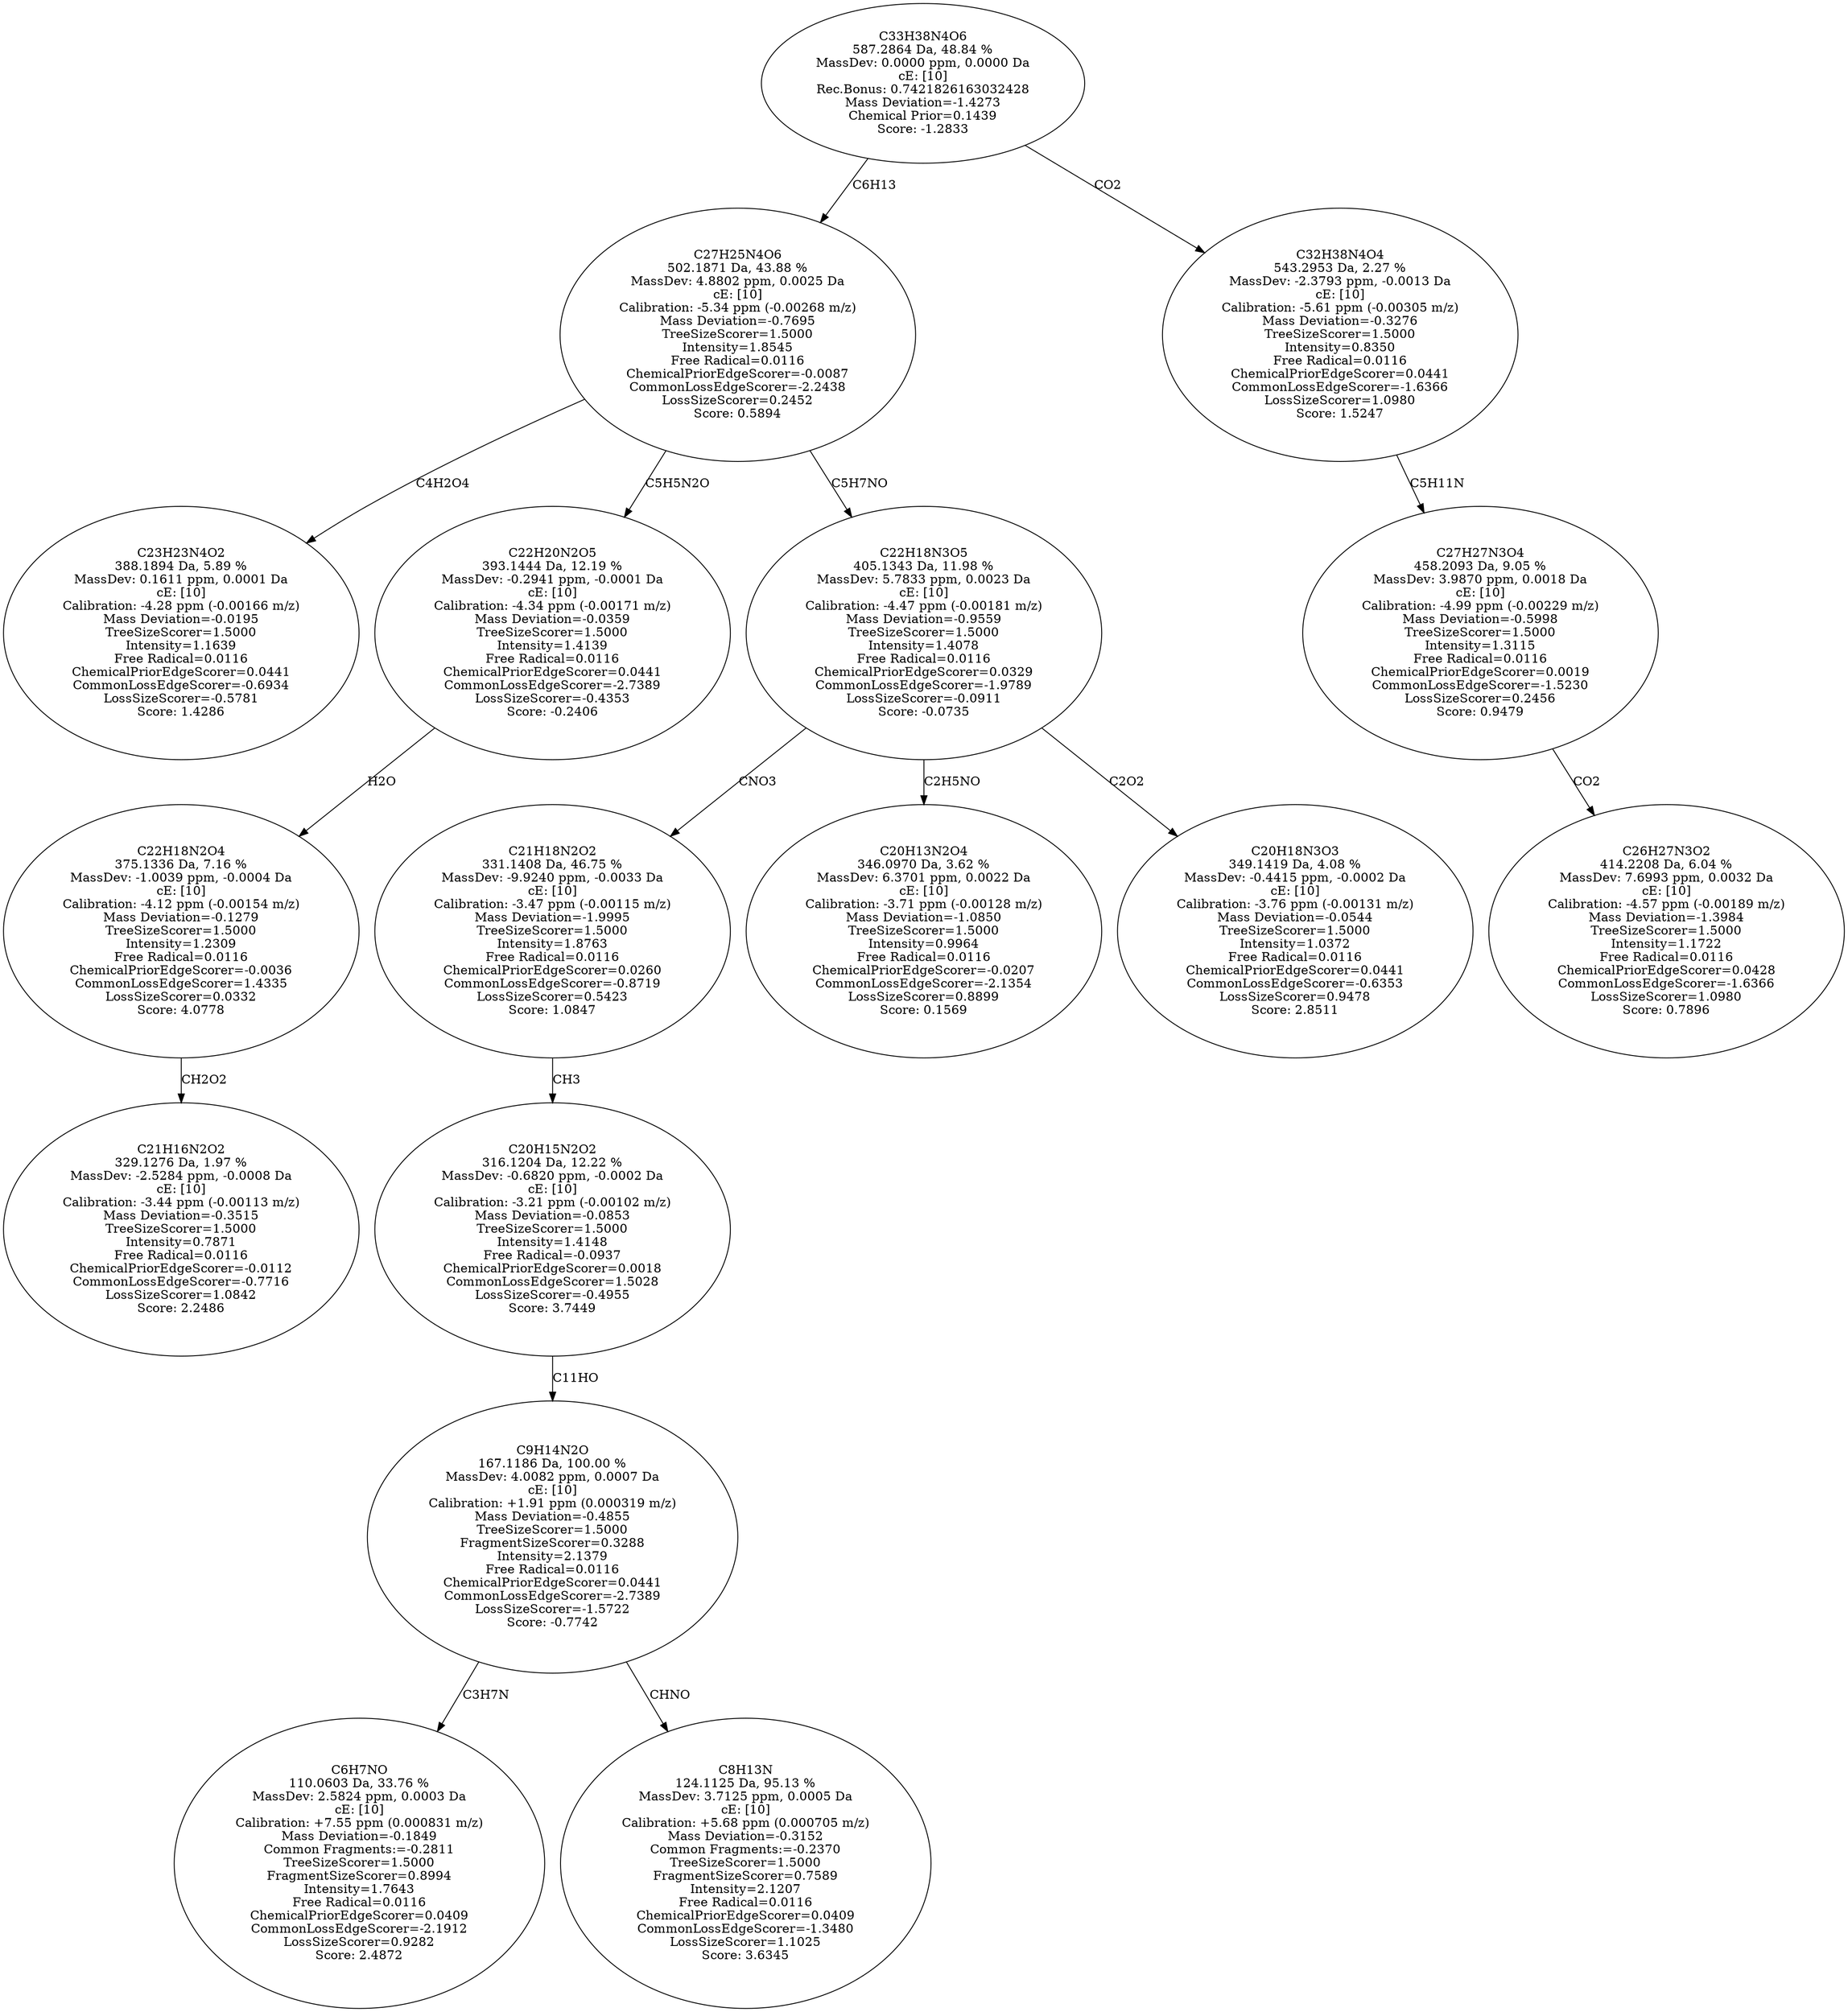 strict digraph {
v1 [label="C23H23N4O2\n388.1894 Da, 5.89 %\nMassDev: 0.1611 ppm, 0.0001 Da\ncE: [10]\nCalibration: -4.28 ppm (-0.00166 m/z)\nMass Deviation=-0.0195\nTreeSizeScorer=1.5000\nIntensity=1.1639\nFree Radical=0.0116\nChemicalPriorEdgeScorer=0.0441\nCommonLossEdgeScorer=-0.6934\nLossSizeScorer=-0.5781\nScore: 1.4286"];
v2 [label="C21H16N2O2\n329.1276 Da, 1.97 %\nMassDev: -2.5284 ppm, -0.0008 Da\ncE: [10]\nCalibration: -3.44 ppm (-0.00113 m/z)\nMass Deviation=-0.3515\nTreeSizeScorer=1.5000\nIntensity=0.7871\nFree Radical=0.0116\nChemicalPriorEdgeScorer=-0.0112\nCommonLossEdgeScorer=-0.7716\nLossSizeScorer=1.0842\nScore: 2.2486"];
v3 [label="C22H18N2O4\n375.1336 Da, 7.16 %\nMassDev: -1.0039 ppm, -0.0004 Da\ncE: [10]\nCalibration: -4.12 ppm (-0.00154 m/z)\nMass Deviation=-0.1279\nTreeSizeScorer=1.5000\nIntensity=1.2309\nFree Radical=0.0116\nChemicalPriorEdgeScorer=-0.0036\nCommonLossEdgeScorer=1.4335\nLossSizeScorer=0.0332\nScore: 4.0778"];
v4 [label="C22H20N2O5\n393.1444 Da, 12.19 %\nMassDev: -0.2941 ppm, -0.0001 Da\ncE: [10]\nCalibration: -4.34 ppm (-0.00171 m/z)\nMass Deviation=-0.0359\nTreeSizeScorer=1.5000\nIntensity=1.4139\nFree Radical=0.0116\nChemicalPriorEdgeScorer=0.0441\nCommonLossEdgeScorer=-2.7389\nLossSizeScorer=-0.4353\nScore: -0.2406"];
v5 [label="C6H7NO\n110.0603 Da, 33.76 %\nMassDev: 2.5824 ppm, 0.0003 Da\ncE: [10]\nCalibration: +7.55 ppm (0.000831 m/z)\nMass Deviation=-0.1849\nCommon Fragments:=-0.2811\nTreeSizeScorer=1.5000\nFragmentSizeScorer=0.8994\nIntensity=1.7643\nFree Radical=0.0116\nChemicalPriorEdgeScorer=0.0409\nCommonLossEdgeScorer=-2.1912\nLossSizeScorer=0.9282\nScore: 2.4872"];
v6 [label="C8H13N\n124.1125 Da, 95.13 %\nMassDev: 3.7125 ppm, 0.0005 Da\ncE: [10]\nCalibration: +5.68 ppm (0.000705 m/z)\nMass Deviation=-0.3152\nCommon Fragments:=-0.2370\nTreeSizeScorer=1.5000\nFragmentSizeScorer=0.7589\nIntensity=2.1207\nFree Radical=0.0116\nChemicalPriorEdgeScorer=0.0409\nCommonLossEdgeScorer=-1.3480\nLossSizeScorer=1.1025\nScore: 3.6345"];
v7 [label="C9H14N2O\n167.1186 Da, 100.00 %\nMassDev: 4.0082 ppm, 0.0007 Da\ncE: [10]\nCalibration: +1.91 ppm (0.000319 m/z)\nMass Deviation=-0.4855\nTreeSizeScorer=1.5000\nFragmentSizeScorer=0.3288\nIntensity=2.1379\nFree Radical=0.0116\nChemicalPriorEdgeScorer=0.0441\nCommonLossEdgeScorer=-2.7389\nLossSizeScorer=-1.5722\nScore: -0.7742"];
v8 [label="C20H15N2O2\n316.1204 Da, 12.22 %\nMassDev: -0.6820 ppm, -0.0002 Da\ncE: [10]\nCalibration: -3.21 ppm (-0.00102 m/z)\nMass Deviation=-0.0853\nTreeSizeScorer=1.5000\nIntensity=1.4148\nFree Radical=-0.0937\nChemicalPriorEdgeScorer=0.0018\nCommonLossEdgeScorer=1.5028\nLossSizeScorer=-0.4955\nScore: 3.7449"];
v9 [label="C21H18N2O2\n331.1408 Da, 46.75 %\nMassDev: -9.9240 ppm, -0.0033 Da\ncE: [10]\nCalibration: -3.47 ppm (-0.00115 m/z)\nMass Deviation=-1.9995\nTreeSizeScorer=1.5000\nIntensity=1.8763\nFree Radical=0.0116\nChemicalPriorEdgeScorer=0.0260\nCommonLossEdgeScorer=-0.8719\nLossSizeScorer=0.5423\nScore: 1.0847"];
v10 [label="C20H13N2O4\n346.0970 Da, 3.62 %\nMassDev: 6.3701 ppm, 0.0022 Da\ncE: [10]\nCalibration: -3.71 ppm (-0.00128 m/z)\nMass Deviation=-1.0850\nTreeSizeScorer=1.5000\nIntensity=0.9964\nFree Radical=0.0116\nChemicalPriorEdgeScorer=-0.0207\nCommonLossEdgeScorer=-2.1354\nLossSizeScorer=0.8899\nScore: 0.1569"];
v11 [label="C20H18N3O3\n349.1419 Da, 4.08 %\nMassDev: -0.4415 ppm, -0.0002 Da\ncE: [10]\nCalibration: -3.76 ppm (-0.00131 m/z)\nMass Deviation=-0.0544\nTreeSizeScorer=1.5000\nIntensity=1.0372\nFree Radical=0.0116\nChemicalPriorEdgeScorer=0.0441\nCommonLossEdgeScorer=-0.6353\nLossSizeScorer=0.9478\nScore: 2.8511"];
v12 [label="C22H18N3O5\n405.1343 Da, 11.98 %\nMassDev: 5.7833 ppm, 0.0023 Da\ncE: [10]\nCalibration: -4.47 ppm (-0.00181 m/z)\nMass Deviation=-0.9559\nTreeSizeScorer=1.5000\nIntensity=1.4078\nFree Radical=0.0116\nChemicalPriorEdgeScorer=0.0329\nCommonLossEdgeScorer=-1.9789\nLossSizeScorer=-0.0911\nScore: -0.0735"];
v13 [label="C27H25N4O6\n502.1871 Da, 43.88 %\nMassDev: 4.8802 ppm, 0.0025 Da\ncE: [10]\nCalibration: -5.34 ppm (-0.00268 m/z)\nMass Deviation=-0.7695\nTreeSizeScorer=1.5000\nIntensity=1.8545\nFree Radical=0.0116\nChemicalPriorEdgeScorer=-0.0087\nCommonLossEdgeScorer=-2.2438\nLossSizeScorer=0.2452\nScore: 0.5894"];
v14 [label="C26H27N3O2\n414.2208 Da, 6.04 %\nMassDev: 7.6993 ppm, 0.0032 Da\ncE: [10]\nCalibration: -4.57 ppm (-0.00189 m/z)\nMass Deviation=-1.3984\nTreeSizeScorer=1.5000\nIntensity=1.1722\nFree Radical=0.0116\nChemicalPriorEdgeScorer=0.0428\nCommonLossEdgeScorer=-1.6366\nLossSizeScorer=1.0980\nScore: 0.7896"];
v15 [label="C27H27N3O4\n458.2093 Da, 9.05 %\nMassDev: 3.9870 ppm, 0.0018 Da\ncE: [10]\nCalibration: -4.99 ppm (-0.00229 m/z)\nMass Deviation=-0.5998\nTreeSizeScorer=1.5000\nIntensity=1.3115\nFree Radical=0.0116\nChemicalPriorEdgeScorer=0.0019\nCommonLossEdgeScorer=-1.5230\nLossSizeScorer=0.2456\nScore: 0.9479"];
v16 [label="C32H38N4O4\n543.2953 Da, 2.27 %\nMassDev: -2.3793 ppm, -0.0013 Da\ncE: [10]\nCalibration: -5.61 ppm (-0.00305 m/z)\nMass Deviation=-0.3276\nTreeSizeScorer=1.5000\nIntensity=0.8350\nFree Radical=0.0116\nChemicalPriorEdgeScorer=0.0441\nCommonLossEdgeScorer=-1.6366\nLossSizeScorer=1.0980\nScore: 1.5247"];
v17 [label="C33H38N4O6\n587.2864 Da, 48.84 %\nMassDev: 0.0000 ppm, 0.0000 Da\ncE: [10]\nRec.Bonus: 0.7421826163032428\nMass Deviation=-1.4273\nChemical Prior=0.1439\nScore: -1.2833"];
v13 -> v1 [label="C4H2O4"];
v3 -> v2 [label="CH2O2"];
v4 -> v3 [label="H2O"];
v13 -> v4 [label="C5H5N2O"];
v7 -> v5 [label="C3H7N"];
v7 -> v6 [label="CHNO"];
v8 -> v7 [label="C11HO"];
v9 -> v8 [label="CH3"];
v12 -> v9 [label="CNO3"];
v12 -> v10 [label="C2H5NO"];
v12 -> v11 [label="C2O2"];
v13 -> v12 [label="C5H7NO"];
v17 -> v13 [label="C6H13"];
v15 -> v14 [label="CO2"];
v16 -> v15 [label="C5H11N"];
v17 -> v16 [label="CO2"];
}